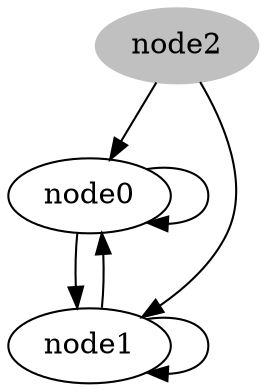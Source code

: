 digraph WatFile 
{
 node0 [label="node0"]; 
node1 [label="node1"]; 
node2 [label="node2" style = "filled" color="gray"] 
node0 -> node1;
node0 -> node0;
node1 -> node0;
node1 -> node1;
node2 -> node1;
node2 -> node0;
}